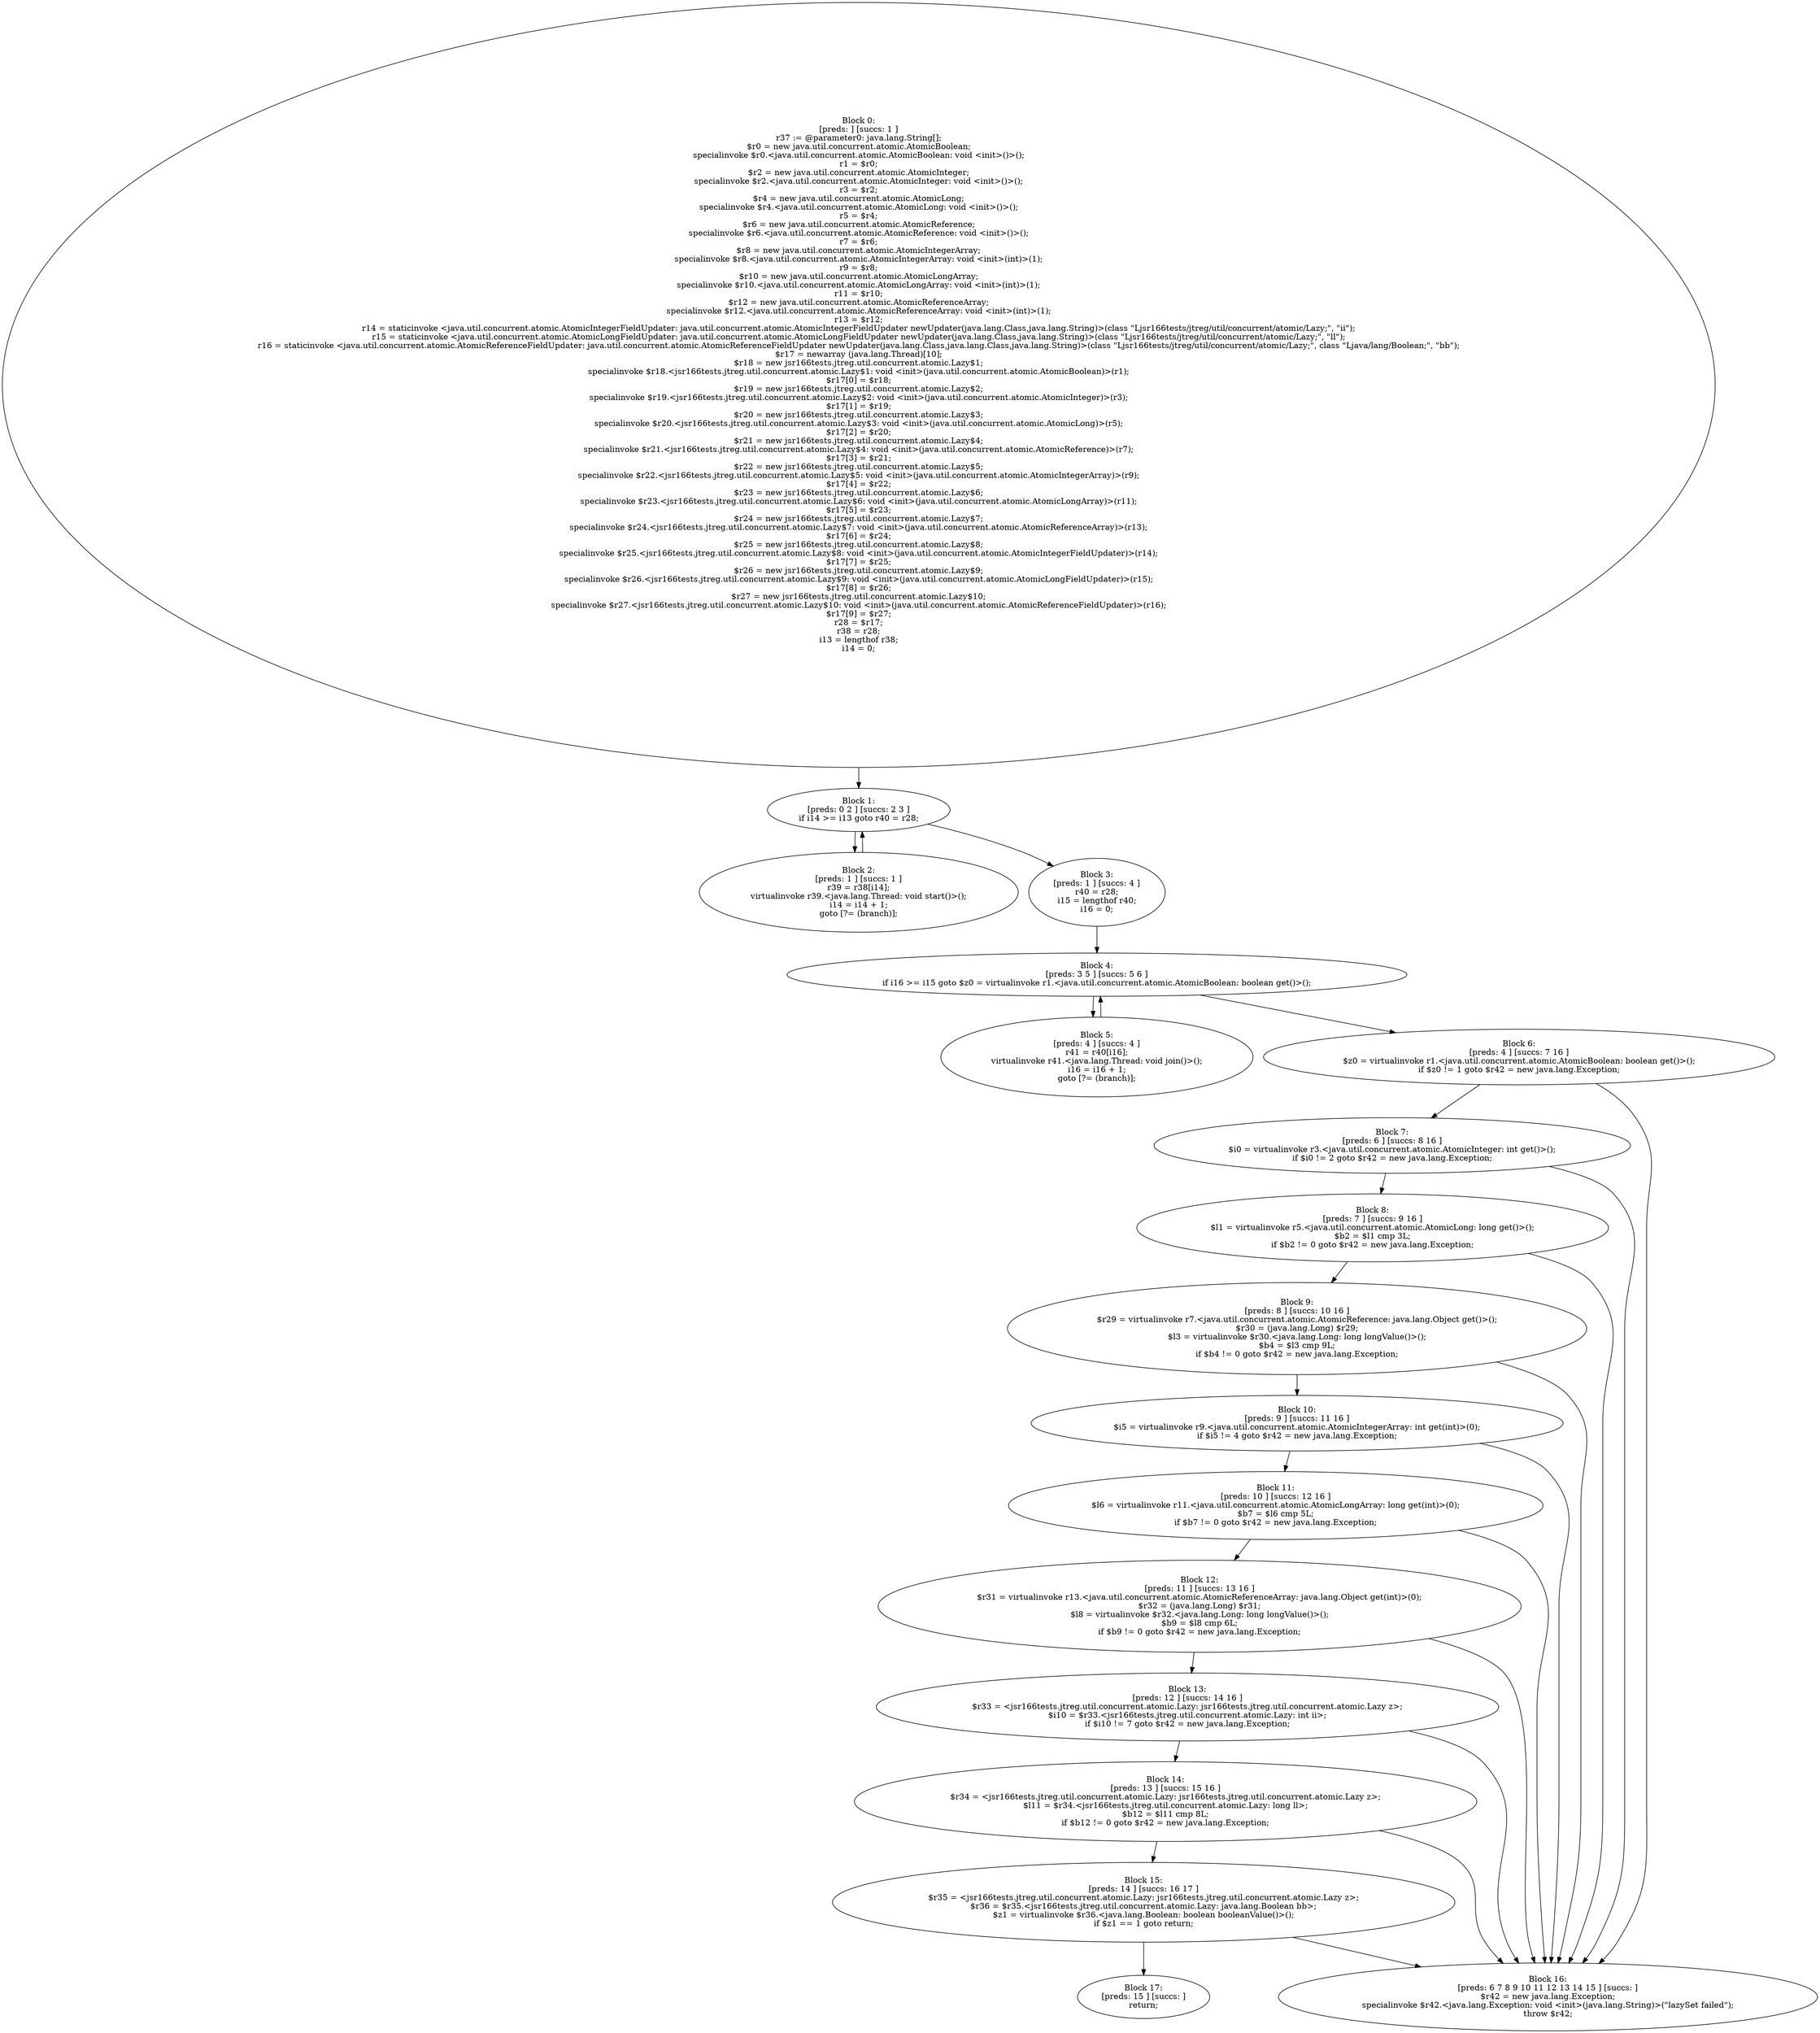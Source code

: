 digraph "unitGraph" {
    "Block 0:
[preds: ] [succs: 1 ]
r37 := @parameter0: java.lang.String[];
$r0 = new java.util.concurrent.atomic.AtomicBoolean;
specialinvoke $r0.<java.util.concurrent.atomic.AtomicBoolean: void <init>()>();
r1 = $r0;
$r2 = new java.util.concurrent.atomic.AtomicInteger;
specialinvoke $r2.<java.util.concurrent.atomic.AtomicInteger: void <init>()>();
r3 = $r2;
$r4 = new java.util.concurrent.atomic.AtomicLong;
specialinvoke $r4.<java.util.concurrent.atomic.AtomicLong: void <init>()>();
r5 = $r4;
$r6 = new java.util.concurrent.atomic.AtomicReference;
specialinvoke $r6.<java.util.concurrent.atomic.AtomicReference: void <init>()>();
r7 = $r6;
$r8 = new java.util.concurrent.atomic.AtomicIntegerArray;
specialinvoke $r8.<java.util.concurrent.atomic.AtomicIntegerArray: void <init>(int)>(1);
r9 = $r8;
$r10 = new java.util.concurrent.atomic.AtomicLongArray;
specialinvoke $r10.<java.util.concurrent.atomic.AtomicLongArray: void <init>(int)>(1);
r11 = $r10;
$r12 = new java.util.concurrent.atomic.AtomicReferenceArray;
specialinvoke $r12.<java.util.concurrent.atomic.AtomicReferenceArray: void <init>(int)>(1);
r13 = $r12;
r14 = staticinvoke <java.util.concurrent.atomic.AtomicIntegerFieldUpdater: java.util.concurrent.atomic.AtomicIntegerFieldUpdater newUpdater(java.lang.Class,java.lang.String)>(class \"Ljsr166tests/jtreg/util/concurrent/atomic/Lazy;\", \"ii\");
r15 = staticinvoke <java.util.concurrent.atomic.AtomicLongFieldUpdater: java.util.concurrent.atomic.AtomicLongFieldUpdater newUpdater(java.lang.Class,java.lang.String)>(class \"Ljsr166tests/jtreg/util/concurrent/atomic/Lazy;\", \"ll\");
r16 = staticinvoke <java.util.concurrent.atomic.AtomicReferenceFieldUpdater: java.util.concurrent.atomic.AtomicReferenceFieldUpdater newUpdater(java.lang.Class,java.lang.Class,java.lang.String)>(class \"Ljsr166tests/jtreg/util/concurrent/atomic/Lazy;\", class \"Ljava/lang/Boolean;\", \"bb\");
$r17 = newarray (java.lang.Thread)[10];
$r18 = new jsr166tests.jtreg.util.concurrent.atomic.Lazy$1;
specialinvoke $r18.<jsr166tests.jtreg.util.concurrent.atomic.Lazy$1: void <init>(java.util.concurrent.atomic.AtomicBoolean)>(r1);
$r17[0] = $r18;
$r19 = new jsr166tests.jtreg.util.concurrent.atomic.Lazy$2;
specialinvoke $r19.<jsr166tests.jtreg.util.concurrent.atomic.Lazy$2: void <init>(java.util.concurrent.atomic.AtomicInteger)>(r3);
$r17[1] = $r19;
$r20 = new jsr166tests.jtreg.util.concurrent.atomic.Lazy$3;
specialinvoke $r20.<jsr166tests.jtreg.util.concurrent.atomic.Lazy$3: void <init>(java.util.concurrent.atomic.AtomicLong)>(r5);
$r17[2] = $r20;
$r21 = new jsr166tests.jtreg.util.concurrent.atomic.Lazy$4;
specialinvoke $r21.<jsr166tests.jtreg.util.concurrent.atomic.Lazy$4: void <init>(java.util.concurrent.atomic.AtomicReference)>(r7);
$r17[3] = $r21;
$r22 = new jsr166tests.jtreg.util.concurrent.atomic.Lazy$5;
specialinvoke $r22.<jsr166tests.jtreg.util.concurrent.atomic.Lazy$5: void <init>(java.util.concurrent.atomic.AtomicIntegerArray)>(r9);
$r17[4] = $r22;
$r23 = new jsr166tests.jtreg.util.concurrent.atomic.Lazy$6;
specialinvoke $r23.<jsr166tests.jtreg.util.concurrent.atomic.Lazy$6: void <init>(java.util.concurrent.atomic.AtomicLongArray)>(r11);
$r17[5] = $r23;
$r24 = new jsr166tests.jtreg.util.concurrent.atomic.Lazy$7;
specialinvoke $r24.<jsr166tests.jtreg.util.concurrent.atomic.Lazy$7: void <init>(java.util.concurrent.atomic.AtomicReferenceArray)>(r13);
$r17[6] = $r24;
$r25 = new jsr166tests.jtreg.util.concurrent.atomic.Lazy$8;
specialinvoke $r25.<jsr166tests.jtreg.util.concurrent.atomic.Lazy$8: void <init>(java.util.concurrent.atomic.AtomicIntegerFieldUpdater)>(r14);
$r17[7] = $r25;
$r26 = new jsr166tests.jtreg.util.concurrent.atomic.Lazy$9;
specialinvoke $r26.<jsr166tests.jtreg.util.concurrent.atomic.Lazy$9: void <init>(java.util.concurrent.atomic.AtomicLongFieldUpdater)>(r15);
$r17[8] = $r26;
$r27 = new jsr166tests.jtreg.util.concurrent.atomic.Lazy$10;
specialinvoke $r27.<jsr166tests.jtreg.util.concurrent.atomic.Lazy$10: void <init>(java.util.concurrent.atomic.AtomicReferenceFieldUpdater)>(r16);
$r17[9] = $r27;
r28 = $r17;
r38 = r28;
i13 = lengthof r38;
i14 = 0;
"
    "Block 1:
[preds: 0 2 ] [succs: 2 3 ]
if i14 >= i13 goto r40 = r28;
"
    "Block 2:
[preds: 1 ] [succs: 1 ]
r39 = r38[i14];
virtualinvoke r39.<java.lang.Thread: void start()>();
i14 = i14 + 1;
goto [?= (branch)];
"
    "Block 3:
[preds: 1 ] [succs: 4 ]
r40 = r28;
i15 = lengthof r40;
i16 = 0;
"
    "Block 4:
[preds: 3 5 ] [succs: 5 6 ]
if i16 >= i15 goto $z0 = virtualinvoke r1.<java.util.concurrent.atomic.AtomicBoolean: boolean get()>();
"
    "Block 5:
[preds: 4 ] [succs: 4 ]
r41 = r40[i16];
virtualinvoke r41.<java.lang.Thread: void join()>();
i16 = i16 + 1;
goto [?= (branch)];
"
    "Block 6:
[preds: 4 ] [succs: 7 16 ]
$z0 = virtualinvoke r1.<java.util.concurrent.atomic.AtomicBoolean: boolean get()>();
if $z0 != 1 goto $r42 = new java.lang.Exception;
"
    "Block 7:
[preds: 6 ] [succs: 8 16 ]
$i0 = virtualinvoke r3.<java.util.concurrent.atomic.AtomicInteger: int get()>();
if $i0 != 2 goto $r42 = new java.lang.Exception;
"
    "Block 8:
[preds: 7 ] [succs: 9 16 ]
$l1 = virtualinvoke r5.<java.util.concurrent.atomic.AtomicLong: long get()>();
$b2 = $l1 cmp 3L;
if $b2 != 0 goto $r42 = new java.lang.Exception;
"
    "Block 9:
[preds: 8 ] [succs: 10 16 ]
$r29 = virtualinvoke r7.<java.util.concurrent.atomic.AtomicReference: java.lang.Object get()>();
$r30 = (java.lang.Long) $r29;
$l3 = virtualinvoke $r30.<java.lang.Long: long longValue()>();
$b4 = $l3 cmp 9L;
if $b4 != 0 goto $r42 = new java.lang.Exception;
"
    "Block 10:
[preds: 9 ] [succs: 11 16 ]
$i5 = virtualinvoke r9.<java.util.concurrent.atomic.AtomicIntegerArray: int get(int)>(0);
if $i5 != 4 goto $r42 = new java.lang.Exception;
"
    "Block 11:
[preds: 10 ] [succs: 12 16 ]
$l6 = virtualinvoke r11.<java.util.concurrent.atomic.AtomicLongArray: long get(int)>(0);
$b7 = $l6 cmp 5L;
if $b7 != 0 goto $r42 = new java.lang.Exception;
"
    "Block 12:
[preds: 11 ] [succs: 13 16 ]
$r31 = virtualinvoke r13.<java.util.concurrent.atomic.AtomicReferenceArray: java.lang.Object get(int)>(0);
$r32 = (java.lang.Long) $r31;
$l8 = virtualinvoke $r32.<java.lang.Long: long longValue()>();
$b9 = $l8 cmp 6L;
if $b9 != 0 goto $r42 = new java.lang.Exception;
"
    "Block 13:
[preds: 12 ] [succs: 14 16 ]
$r33 = <jsr166tests.jtreg.util.concurrent.atomic.Lazy: jsr166tests.jtreg.util.concurrent.atomic.Lazy z>;
$i10 = $r33.<jsr166tests.jtreg.util.concurrent.atomic.Lazy: int ii>;
if $i10 != 7 goto $r42 = new java.lang.Exception;
"
    "Block 14:
[preds: 13 ] [succs: 15 16 ]
$r34 = <jsr166tests.jtreg.util.concurrent.atomic.Lazy: jsr166tests.jtreg.util.concurrent.atomic.Lazy z>;
$l11 = $r34.<jsr166tests.jtreg.util.concurrent.atomic.Lazy: long ll>;
$b12 = $l11 cmp 8L;
if $b12 != 0 goto $r42 = new java.lang.Exception;
"
    "Block 15:
[preds: 14 ] [succs: 16 17 ]
$r35 = <jsr166tests.jtreg.util.concurrent.atomic.Lazy: jsr166tests.jtreg.util.concurrent.atomic.Lazy z>;
$r36 = $r35.<jsr166tests.jtreg.util.concurrent.atomic.Lazy: java.lang.Boolean bb>;
$z1 = virtualinvoke $r36.<java.lang.Boolean: boolean booleanValue()>();
if $z1 == 1 goto return;
"
    "Block 16:
[preds: 6 7 8 9 10 11 12 13 14 15 ] [succs: ]
$r42 = new java.lang.Exception;
specialinvoke $r42.<java.lang.Exception: void <init>(java.lang.String)>(\"lazySet failed\");
throw $r42;
"
    "Block 17:
[preds: 15 ] [succs: ]
return;
"
    "Block 0:
[preds: ] [succs: 1 ]
r37 := @parameter0: java.lang.String[];
$r0 = new java.util.concurrent.atomic.AtomicBoolean;
specialinvoke $r0.<java.util.concurrent.atomic.AtomicBoolean: void <init>()>();
r1 = $r0;
$r2 = new java.util.concurrent.atomic.AtomicInteger;
specialinvoke $r2.<java.util.concurrent.atomic.AtomicInteger: void <init>()>();
r3 = $r2;
$r4 = new java.util.concurrent.atomic.AtomicLong;
specialinvoke $r4.<java.util.concurrent.atomic.AtomicLong: void <init>()>();
r5 = $r4;
$r6 = new java.util.concurrent.atomic.AtomicReference;
specialinvoke $r6.<java.util.concurrent.atomic.AtomicReference: void <init>()>();
r7 = $r6;
$r8 = new java.util.concurrent.atomic.AtomicIntegerArray;
specialinvoke $r8.<java.util.concurrent.atomic.AtomicIntegerArray: void <init>(int)>(1);
r9 = $r8;
$r10 = new java.util.concurrent.atomic.AtomicLongArray;
specialinvoke $r10.<java.util.concurrent.atomic.AtomicLongArray: void <init>(int)>(1);
r11 = $r10;
$r12 = new java.util.concurrent.atomic.AtomicReferenceArray;
specialinvoke $r12.<java.util.concurrent.atomic.AtomicReferenceArray: void <init>(int)>(1);
r13 = $r12;
r14 = staticinvoke <java.util.concurrent.atomic.AtomicIntegerFieldUpdater: java.util.concurrent.atomic.AtomicIntegerFieldUpdater newUpdater(java.lang.Class,java.lang.String)>(class \"Ljsr166tests/jtreg/util/concurrent/atomic/Lazy;\", \"ii\");
r15 = staticinvoke <java.util.concurrent.atomic.AtomicLongFieldUpdater: java.util.concurrent.atomic.AtomicLongFieldUpdater newUpdater(java.lang.Class,java.lang.String)>(class \"Ljsr166tests/jtreg/util/concurrent/atomic/Lazy;\", \"ll\");
r16 = staticinvoke <java.util.concurrent.atomic.AtomicReferenceFieldUpdater: java.util.concurrent.atomic.AtomicReferenceFieldUpdater newUpdater(java.lang.Class,java.lang.Class,java.lang.String)>(class \"Ljsr166tests/jtreg/util/concurrent/atomic/Lazy;\", class \"Ljava/lang/Boolean;\", \"bb\");
$r17 = newarray (java.lang.Thread)[10];
$r18 = new jsr166tests.jtreg.util.concurrent.atomic.Lazy$1;
specialinvoke $r18.<jsr166tests.jtreg.util.concurrent.atomic.Lazy$1: void <init>(java.util.concurrent.atomic.AtomicBoolean)>(r1);
$r17[0] = $r18;
$r19 = new jsr166tests.jtreg.util.concurrent.atomic.Lazy$2;
specialinvoke $r19.<jsr166tests.jtreg.util.concurrent.atomic.Lazy$2: void <init>(java.util.concurrent.atomic.AtomicInteger)>(r3);
$r17[1] = $r19;
$r20 = new jsr166tests.jtreg.util.concurrent.atomic.Lazy$3;
specialinvoke $r20.<jsr166tests.jtreg.util.concurrent.atomic.Lazy$3: void <init>(java.util.concurrent.atomic.AtomicLong)>(r5);
$r17[2] = $r20;
$r21 = new jsr166tests.jtreg.util.concurrent.atomic.Lazy$4;
specialinvoke $r21.<jsr166tests.jtreg.util.concurrent.atomic.Lazy$4: void <init>(java.util.concurrent.atomic.AtomicReference)>(r7);
$r17[3] = $r21;
$r22 = new jsr166tests.jtreg.util.concurrent.atomic.Lazy$5;
specialinvoke $r22.<jsr166tests.jtreg.util.concurrent.atomic.Lazy$5: void <init>(java.util.concurrent.atomic.AtomicIntegerArray)>(r9);
$r17[4] = $r22;
$r23 = new jsr166tests.jtreg.util.concurrent.atomic.Lazy$6;
specialinvoke $r23.<jsr166tests.jtreg.util.concurrent.atomic.Lazy$6: void <init>(java.util.concurrent.atomic.AtomicLongArray)>(r11);
$r17[5] = $r23;
$r24 = new jsr166tests.jtreg.util.concurrent.atomic.Lazy$7;
specialinvoke $r24.<jsr166tests.jtreg.util.concurrent.atomic.Lazy$7: void <init>(java.util.concurrent.atomic.AtomicReferenceArray)>(r13);
$r17[6] = $r24;
$r25 = new jsr166tests.jtreg.util.concurrent.atomic.Lazy$8;
specialinvoke $r25.<jsr166tests.jtreg.util.concurrent.atomic.Lazy$8: void <init>(java.util.concurrent.atomic.AtomicIntegerFieldUpdater)>(r14);
$r17[7] = $r25;
$r26 = new jsr166tests.jtreg.util.concurrent.atomic.Lazy$9;
specialinvoke $r26.<jsr166tests.jtreg.util.concurrent.atomic.Lazy$9: void <init>(java.util.concurrent.atomic.AtomicLongFieldUpdater)>(r15);
$r17[8] = $r26;
$r27 = new jsr166tests.jtreg.util.concurrent.atomic.Lazy$10;
specialinvoke $r27.<jsr166tests.jtreg.util.concurrent.atomic.Lazy$10: void <init>(java.util.concurrent.atomic.AtomicReferenceFieldUpdater)>(r16);
$r17[9] = $r27;
r28 = $r17;
r38 = r28;
i13 = lengthof r38;
i14 = 0;
"->"Block 1:
[preds: 0 2 ] [succs: 2 3 ]
if i14 >= i13 goto r40 = r28;
";
    "Block 1:
[preds: 0 2 ] [succs: 2 3 ]
if i14 >= i13 goto r40 = r28;
"->"Block 2:
[preds: 1 ] [succs: 1 ]
r39 = r38[i14];
virtualinvoke r39.<java.lang.Thread: void start()>();
i14 = i14 + 1;
goto [?= (branch)];
";
    "Block 1:
[preds: 0 2 ] [succs: 2 3 ]
if i14 >= i13 goto r40 = r28;
"->"Block 3:
[preds: 1 ] [succs: 4 ]
r40 = r28;
i15 = lengthof r40;
i16 = 0;
";
    "Block 2:
[preds: 1 ] [succs: 1 ]
r39 = r38[i14];
virtualinvoke r39.<java.lang.Thread: void start()>();
i14 = i14 + 1;
goto [?= (branch)];
"->"Block 1:
[preds: 0 2 ] [succs: 2 3 ]
if i14 >= i13 goto r40 = r28;
";
    "Block 3:
[preds: 1 ] [succs: 4 ]
r40 = r28;
i15 = lengthof r40;
i16 = 0;
"->"Block 4:
[preds: 3 5 ] [succs: 5 6 ]
if i16 >= i15 goto $z0 = virtualinvoke r1.<java.util.concurrent.atomic.AtomicBoolean: boolean get()>();
";
    "Block 4:
[preds: 3 5 ] [succs: 5 6 ]
if i16 >= i15 goto $z0 = virtualinvoke r1.<java.util.concurrent.atomic.AtomicBoolean: boolean get()>();
"->"Block 5:
[preds: 4 ] [succs: 4 ]
r41 = r40[i16];
virtualinvoke r41.<java.lang.Thread: void join()>();
i16 = i16 + 1;
goto [?= (branch)];
";
    "Block 4:
[preds: 3 5 ] [succs: 5 6 ]
if i16 >= i15 goto $z0 = virtualinvoke r1.<java.util.concurrent.atomic.AtomicBoolean: boolean get()>();
"->"Block 6:
[preds: 4 ] [succs: 7 16 ]
$z0 = virtualinvoke r1.<java.util.concurrent.atomic.AtomicBoolean: boolean get()>();
if $z0 != 1 goto $r42 = new java.lang.Exception;
";
    "Block 5:
[preds: 4 ] [succs: 4 ]
r41 = r40[i16];
virtualinvoke r41.<java.lang.Thread: void join()>();
i16 = i16 + 1;
goto [?= (branch)];
"->"Block 4:
[preds: 3 5 ] [succs: 5 6 ]
if i16 >= i15 goto $z0 = virtualinvoke r1.<java.util.concurrent.atomic.AtomicBoolean: boolean get()>();
";
    "Block 6:
[preds: 4 ] [succs: 7 16 ]
$z0 = virtualinvoke r1.<java.util.concurrent.atomic.AtomicBoolean: boolean get()>();
if $z0 != 1 goto $r42 = new java.lang.Exception;
"->"Block 7:
[preds: 6 ] [succs: 8 16 ]
$i0 = virtualinvoke r3.<java.util.concurrent.atomic.AtomicInteger: int get()>();
if $i0 != 2 goto $r42 = new java.lang.Exception;
";
    "Block 6:
[preds: 4 ] [succs: 7 16 ]
$z0 = virtualinvoke r1.<java.util.concurrent.atomic.AtomicBoolean: boolean get()>();
if $z0 != 1 goto $r42 = new java.lang.Exception;
"->"Block 16:
[preds: 6 7 8 9 10 11 12 13 14 15 ] [succs: ]
$r42 = new java.lang.Exception;
specialinvoke $r42.<java.lang.Exception: void <init>(java.lang.String)>(\"lazySet failed\");
throw $r42;
";
    "Block 7:
[preds: 6 ] [succs: 8 16 ]
$i0 = virtualinvoke r3.<java.util.concurrent.atomic.AtomicInteger: int get()>();
if $i0 != 2 goto $r42 = new java.lang.Exception;
"->"Block 8:
[preds: 7 ] [succs: 9 16 ]
$l1 = virtualinvoke r5.<java.util.concurrent.atomic.AtomicLong: long get()>();
$b2 = $l1 cmp 3L;
if $b2 != 0 goto $r42 = new java.lang.Exception;
";
    "Block 7:
[preds: 6 ] [succs: 8 16 ]
$i0 = virtualinvoke r3.<java.util.concurrent.atomic.AtomicInteger: int get()>();
if $i0 != 2 goto $r42 = new java.lang.Exception;
"->"Block 16:
[preds: 6 7 8 9 10 11 12 13 14 15 ] [succs: ]
$r42 = new java.lang.Exception;
specialinvoke $r42.<java.lang.Exception: void <init>(java.lang.String)>(\"lazySet failed\");
throw $r42;
";
    "Block 8:
[preds: 7 ] [succs: 9 16 ]
$l1 = virtualinvoke r5.<java.util.concurrent.atomic.AtomicLong: long get()>();
$b2 = $l1 cmp 3L;
if $b2 != 0 goto $r42 = new java.lang.Exception;
"->"Block 9:
[preds: 8 ] [succs: 10 16 ]
$r29 = virtualinvoke r7.<java.util.concurrent.atomic.AtomicReference: java.lang.Object get()>();
$r30 = (java.lang.Long) $r29;
$l3 = virtualinvoke $r30.<java.lang.Long: long longValue()>();
$b4 = $l3 cmp 9L;
if $b4 != 0 goto $r42 = new java.lang.Exception;
";
    "Block 8:
[preds: 7 ] [succs: 9 16 ]
$l1 = virtualinvoke r5.<java.util.concurrent.atomic.AtomicLong: long get()>();
$b2 = $l1 cmp 3L;
if $b2 != 0 goto $r42 = new java.lang.Exception;
"->"Block 16:
[preds: 6 7 8 9 10 11 12 13 14 15 ] [succs: ]
$r42 = new java.lang.Exception;
specialinvoke $r42.<java.lang.Exception: void <init>(java.lang.String)>(\"lazySet failed\");
throw $r42;
";
    "Block 9:
[preds: 8 ] [succs: 10 16 ]
$r29 = virtualinvoke r7.<java.util.concurrent.atomic.AtomicReference: java.lang.Object get()>();
$r30 = (java.lang.Long) $r29;
$l3 = virtualinvoke $r30.<java.lang.Long: long longValue()>();
$b4 = $l3 cmp 9L;
if $b4 != 0 goto $r42 = new java.lang.Exception;
"->"Block 10:
[preds: 9 ] [succs: 11 16 ]
$i5 = virtualinvoke r9.<java.util.concurrent.atomic.AtomicIntegerArray: int get(int)>(0);
if $i5 != 4 goto $r42 = new java.lang.Exception;
";
    "Block 9:
[preds: 8 ] [succs: 10 16 ]
$r29 = virtualinvoke r7.<java.util.concurrent.atomic.AtomicReference: java.lang.Object get()>();
$r30 = (java.lang.Long) $r29;
$l3 = virtualinvoke $r30.<java.lang.Long: long longValue()>();
$b4 = $l3 cmp 9L;
if $b4 != 0 goto $r42 = new java.lang.Exception;
"->"Block 16:
[preds: 6 7 8 9 10 11 12 13 14 15 ] [succs: ]
$r42 = new java.lang.Exception;
specialinvoke $r42.<java.lang.Exception: void <init>(java.lang.String)>(\"lazySet failed\");
throw $r42;
";
    "Block 10:
[preds: 9 ] [succs: 11 16 ]
$i5 = virtualinvoke r9.<java.util.concurrent.atomic.AtomicIntegerArray: int get(int)>(0);
if $i5 != 4 goto $r42 = new java.lang.Exception;
"->"Block 11:
[preds: 10 ] [succs: 12 16 ]
$l6 = virtualinvoke r11.<java.util.concurrent.atomic.AtomicLongArray: long get(int)>(0);
$b7 = $l6 cmp 5L;
if $b7 != 0 goto $r42 = new java.lang.Exception;
";
    "Block 10:
[preds: 9 ] [succs: 11 16 ]
$i5 = virtualinvoke r9.<java.util.concurrent.atomic.AtomicIntegerArray: int get(int)>(0);
if $i5 != 4 goto $r42 = new java.lang.Exception;
"->"Block 16:
[preds: 6 7 8 9 10 11 12 13 14 15 ] [succs: ]
$r42 = new java.lang.Exception;
specialinvoke $r42.<java.lang.Exception: void <init>(java.lang.String)>(\"lazySet failed\");
throw $r42;
";
    "Block 11:
[preds: 10 ] [succs: 12 16 ]
$l6 = virtualinvoke r11.<java.util.concurrent.atomic.AtomicLongArray: long get(int)>(0);
$b7 = $l6 cmp 5L;
if $b7 != 0 goto $r42 = new java.lang.Exception;
"->"Block 12:
[preds: 11 ] [succs: 13 16 ]
$r31 = virtualinvoke r13.<java.util.concurrent.atomic.AtomicReferenceArray: java.lang.Object get(int)>(0);
$r32 = (java.lang.Long) $r31;
$l8 = virtualinvoke $r32.<java.lang.Long: long longValue()>();
$b9 = $l8 cmp 6L;
if $b9 != 0 goto $r42 = new java.lang.Exception;
";
    "Block 11:
[preds: 10 ] [succs: 12 16 ]
$l6 = virtualinvoke r11.<java.util.concurrent.atomic.AtomicLongArray: long get(int)>(0);
$b7 = $l6 cmp 5L;
if $b7 != 0 goto $r42 = new java.lang.Exception;
"->"Block 16:
[preds: 6 7 8 9 10 11 12 13 14 15 ] [succs: ]
$r42 = new java.lang.Exception;
specialinvoke $r42.<java.lang.Exception: void <init>(java.lang.String)>(\"lazySet failed\");
throw $r42;
";
    "Block 12:
[preds: 11 ] [succs: 13 16 ]
$r31 = virtualinvoke r13.<java.util.concurrent.atomic.AtomicReferenceArray: java.lang.Object get(int)>(0);
$r32 = (java.lang.Long) $r31;
$l8 = virtualinvoke $r32.<java.lang.Long: long longValue()>();
$b9 = $l8 cmp 6L;
if $b9 != 0 goto $r42 = new java.lang.Exception;
"->"Block 13:
[preds: 12 ] [succs: 14 16 ]
$r33 = <jsr166tests.jtreg.util.concurrent.atomic.Lazy: jsr166tests.jtreg.util.concurrent.atomic.Lazy z>;
$i10 = $r33.<jsr166tests.jtreg.util.concurrent.atomic.Lazy: int ii>;
if $i10 != 7 goto $r42 = new java.lang.Exception;
";
    "Block 12:
[preds: 11 ] [succs: 13 16 ]
$r31 = virtualinvoke r13.<java.util.concurrent.atomic.AtomicReferenceArray: java.lang.Object get(int)>(0);
$r32 = (java.lang.Long) $r31;
$l8 = virtualinvoke $r32.<java.lang.Long: long longValue()>();
$b9 = $l8 cmp 6L;
if $b9 != 0 goto $r42 = new java.lang.Exception;
"->"Block 16:
[preds: 6 7 8 9 10 11 12 13 14 15 ] [succs: ]
$r42 = new java.lang.Exception;
specialinvoke $r42.<java.lang.Exception: void <init>(java.lang.String)>(\"lazySet failed\");
throw $r42;
";
    "Block 13:
[preds: 12 ] [succs: 14 16 ]
$r33 = <jsr166tests.jtreg.util.concurrent.atomic.Lazy: jsr166tests.jtreg.util.concurrent.atomic.Lazy z>;
$i10 = $r33.<jsr166tests.jtreg.util.concurrent.atomic.Lazy: int ii>;
if $i10 != 7 goto $r42 = new java.lang.Exception;
"->"Block 14:
[preds: 13 ] [succs: 15 16 ]
$r34 = <jsr166tests.jtreg.util.concurrent.atomic.Lazy: jsr166tests.jtreg.util.concurrent.atomic.Lazy z>;
$l11 = $r34.<jsr166tests.jtreg.util.concurrent.atomic.Lazy: long ll>;
$b12 = $l11 cmp 8L;
if $b12 != 0 goto $r42 = new java.lang.Exception;
";
    "Block 13:
[preds: 12 ] [succs: 14 16 ]
$r33 = <jsr166tests.jtreg.util.concurrent.atomic.Lazy: jsr166tests.jtreg.util.concurrent.atomic.Lazy z>;
$i10 = $r33.<jsr166tests.jtreg.util.concurrent.atomic.Lazy: int ii>;
if $i10 != 7 goto $r42 = new java.lang.Exception;
"->"Block 16:
[preds: 6 7 8 9 10 11 12 13 14 15 ] [succs: ]
$r42 = new java.lang.Exception;
specialinvoke $r42.<java.lang.Exception: void <init>(java.lang.String)>(\"lazySet failed\");
throw $r42;
";
    "Block 14:
[preds: 13 ] [succs: 15 16 ]
$r34 = <jsr166tests.jtreg.util.concurrent.atomic.Lazy: jsr166tests.jtreg.util.concurrent.atomic.Lazy z>;
$l11 = $r34.<jsr166tests.jtreg.util.concurrent.atomic.Lazy: long ll>;
$b12 = $l11 cmp 8L;
if $b12 != 0 goto $r42 = new java.lang.Exception;
"->"Block 15:
[preds: 14 ] [succs: 16 17 ]
$r35 = <jsr166tests.jtreg.util.concurrent.atomic.Lazy: jsr166tests.jtreg.util.concurrent.atomic.Lazy z>;
$r36 = $r35.<jsr166tests.jtreg.util.concurrent.atomic.Lazy: java.lang.Boolean bb>;
$z1 = virtualinvoke $r36.<java.lang.Boolean: boolean booleanValue()>();
if $z1 == 1 goto return;
";
    "Block 14:
[preds: 13 ] [succs: 15 16 ]
$r34 = <jsr166tests.jtreg.util.concurrent.atomic.Lazy: jsr166tests.jtreg.util.concurrent.atomic.Lazy z>;
$l11 = $r34.<jsr166tests.jtreg.util.concurrent.atomic.Lazy: long ll>;
$b12 = $l11 cmp 8L;
if $b12 != 0 goto $r42 = new java.lang.Exception;
"->"Block 16:
[preds: 6 7 8 9 10 11 12 13 14 15 ] [succs: ]
$r42 = new java.lang.Exception;
specialinvoke $r42.<java.lang.Exception: void <init>(java.lang.String)>(\"lazySet failed\");
throw $r42;
";
    "Block 15:
[preds: 14 ] [succs: 16 17 ]
$r35 = <jsr166tests.jtreg.util.concurrent.atomic.Lazy: jsr166tests.jtreg.util.concurrent.atomic.Lazy z>;
$r36 = $r35.<jsr166tests.jtreg.util.concurrent.atomic.Lazy: java.lang.Boolean bb>;
$z1 = virtualinvoke $r36.<java.lang.Boolean: boolean booleanValue()>();
if $z1 == 1 goto return;
"->"Block 16:
[preds: 6 7 8 9 10 11 12 13 14 15 ] [succs: ]
$r42 = new java.lang.Exception;
specialinvoke $r42.<java.lang.Exception: void <init>(java.lang.String)>(\"lazySet failed\");
throw $r42;
";
    "Block 15:
[preds: 14 ] [succs: 16 17 ]
$r35 = <jsr166tests.jtreg.util.concurrent.atomic.Lazy: jsr166tests.jtreg.util.concurrent.atomic.Lazy z>;
$r36 = $r35.<jsr166tests.jtreg.util.concurrent.atomic.Lazy: java.lang.Boolean bb>;
$z1 = virtualinvoke $r36.<java.lang.Boolean: boolean booleanValue()>();
if $z1 == 1 goto return;
"->"Block 17:
[preds: 15 ] [succs: ]
return;
";
}
